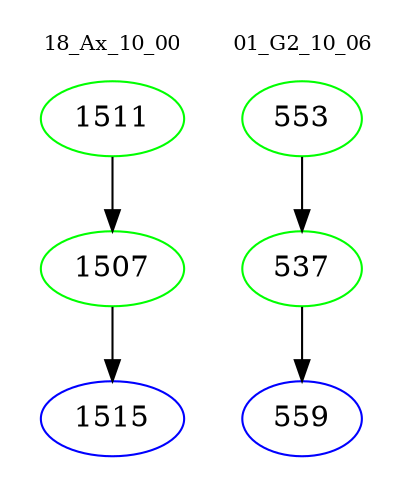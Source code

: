 digraph{
subgraph cluster_0 {
color = white
label = "18_Ax_10_00";
fontsize=10;
T0_1511 [label="1511", color="green"]
T0_1511 -> T0_1507 [color="black"]
T0_1507 [label="1507", color="green"]
T0_1507 -> T0_1515 [color="black"]
T0_1515 [label="1515", color="blue"]
}
subgraph cluster_1 {
color = white
label = "01_G2_10_06";
fontsize=10;
T1_553 [label="553", color="green"]
T1_553 -> T1_537 [color="black"]
T1_537 [label="537", color="green"]
T1_537 -> T1_559 [color="black"]
T1_559 [label="559", color="blue"]
}
}
